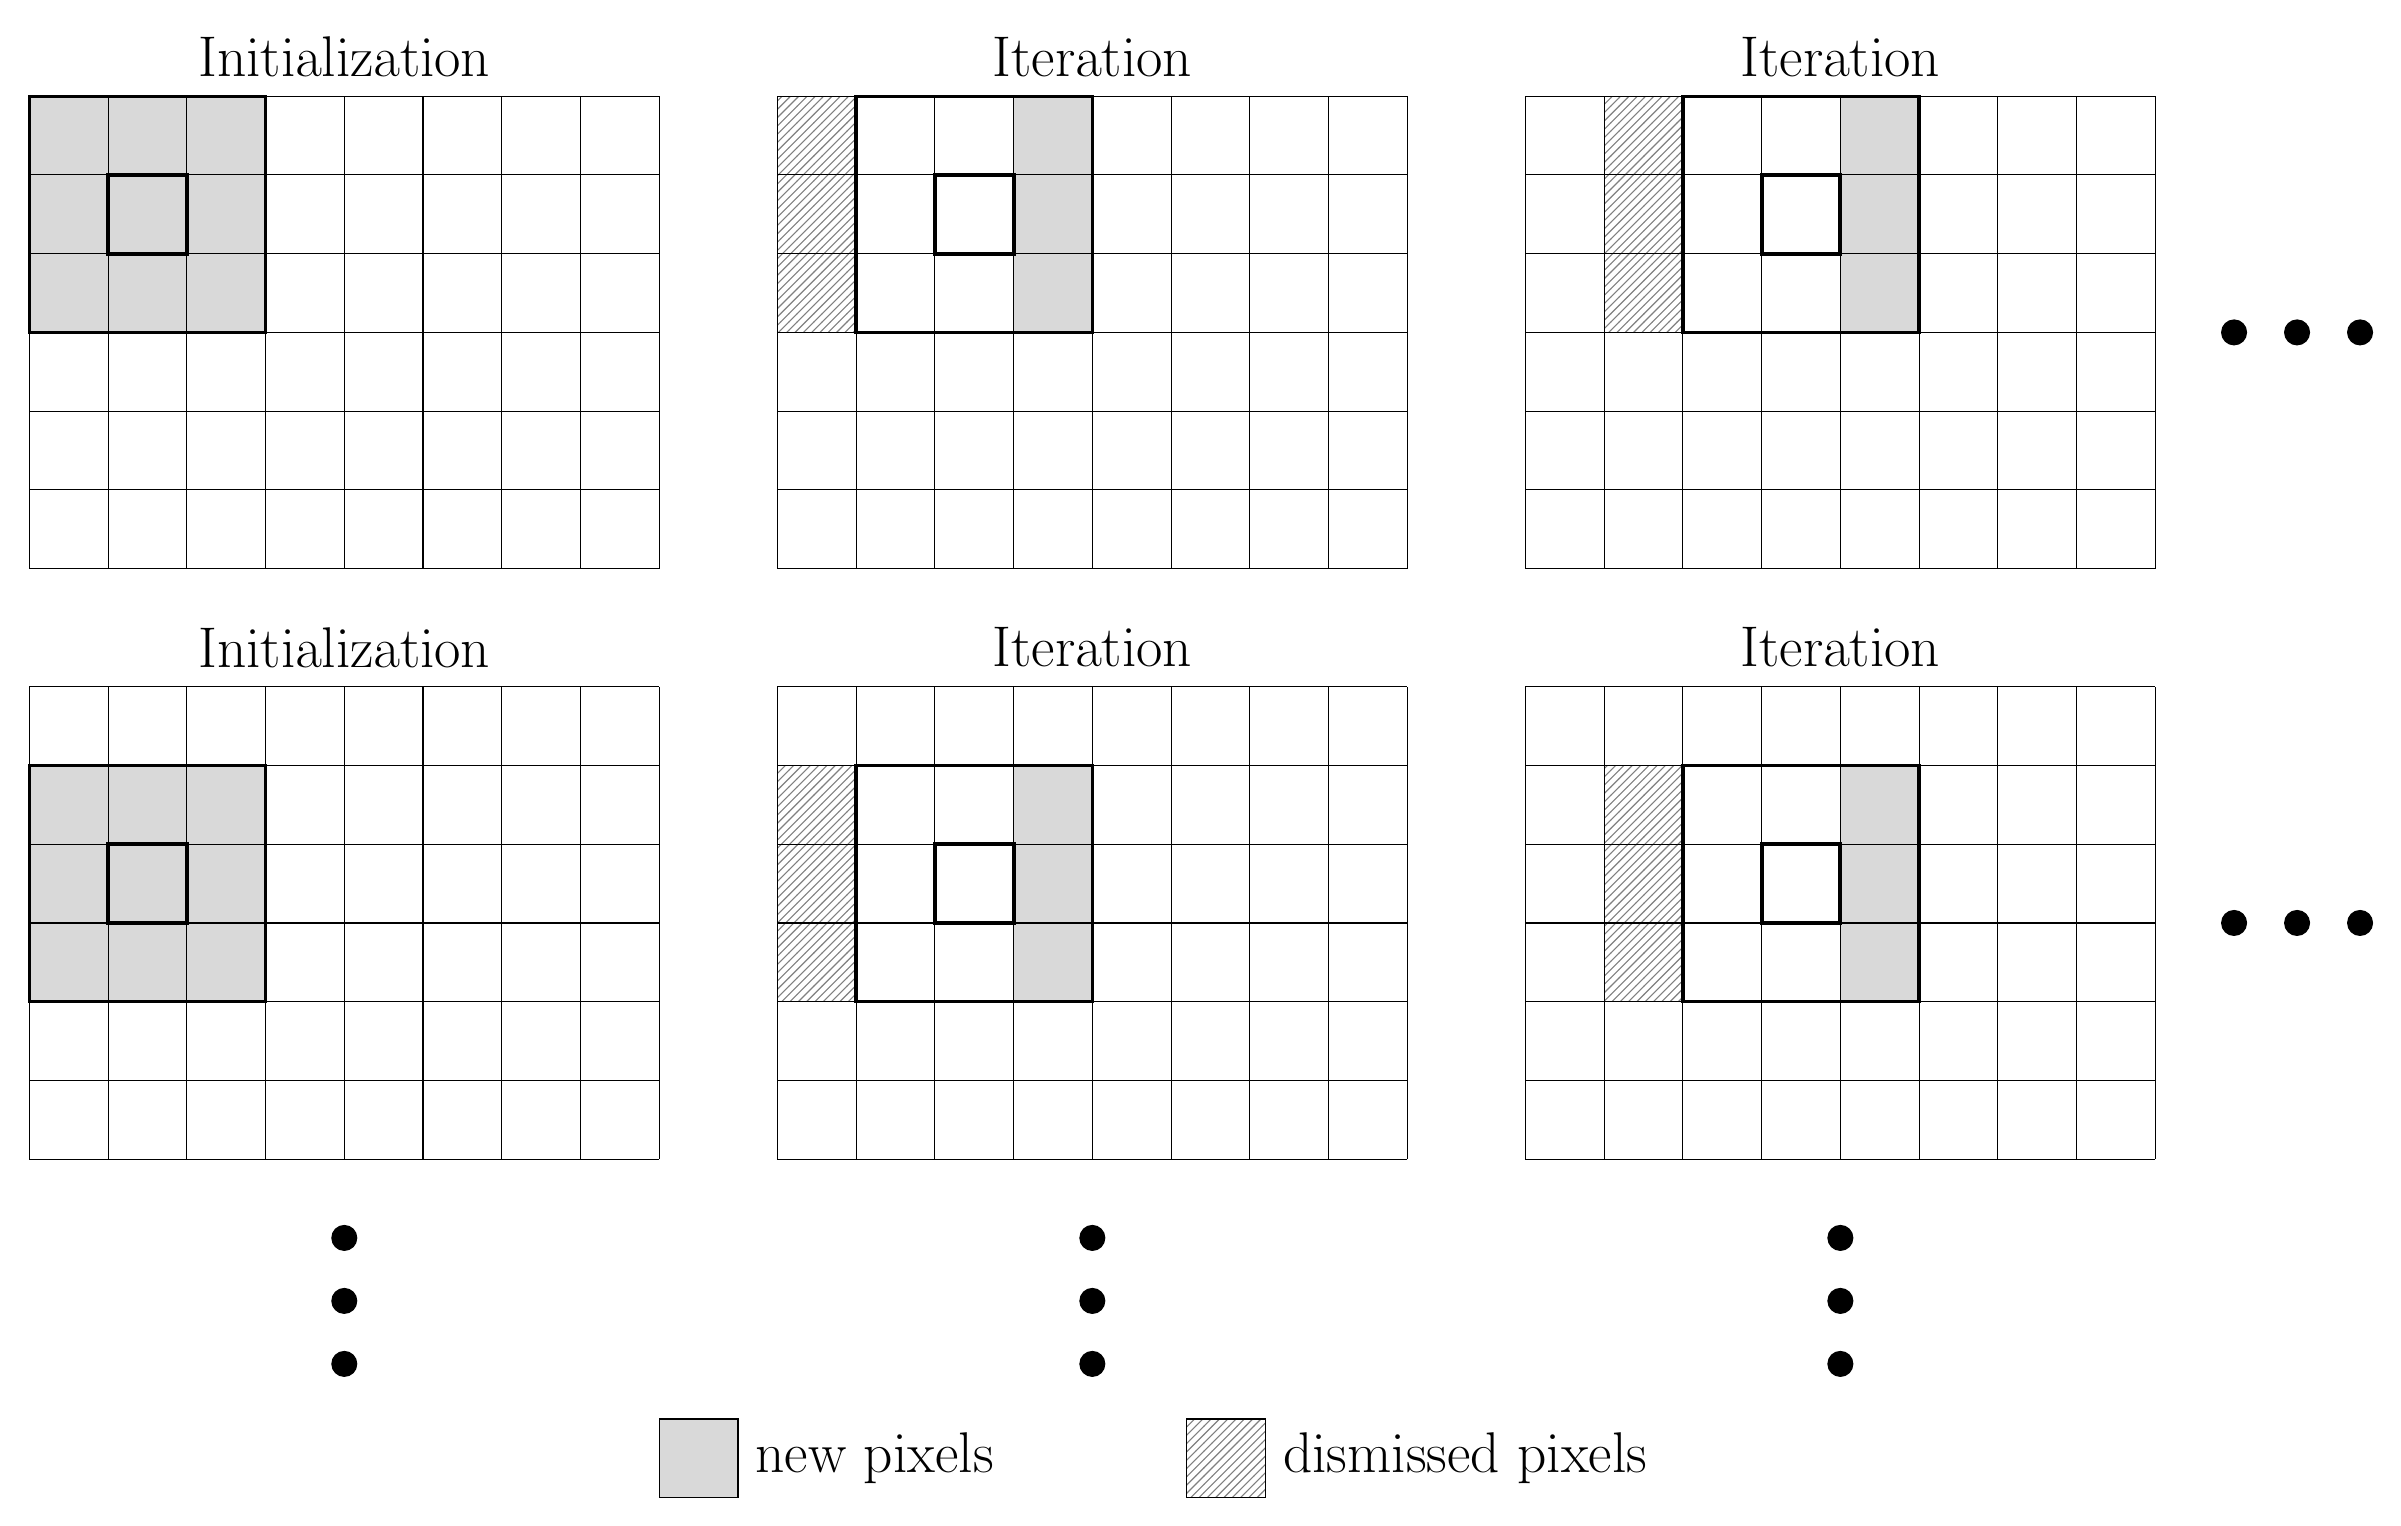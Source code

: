 % \tikzsetnextfilename{system-overview}

\begin{tikzpicture}[
    rounded corners=0mm, 
]
    %%%%%%%%%%%%%%%%%%%%%%%%%%%%%
    %%% Second Row %%%
    %%%%%%%%%%%%%%%%%%%%%%%%%%%%%
    \begin{scope}
        % Grid
        \draw (0, 0) grid (8, 6);

        % Window Size
        \fill[gray!30, draw=black] (0,2) rectangle (1,3);
        \fill[gray!30, draw=black] (1,2) rectangle (2,3);
        \fill[gray!30, draw=black] (2,2) rectangle (3,3);
        \fill[gray!30, draw=black] (0,3) rectangle (1,4);
        \fill[gray!30, draw=black] (1,3) rectangle (2,4);
        \fill[gray!30, draw=black] (2,3) rectangle (3,4);
        \fill[gray!30, draw=black] (0,4) rectangle (1,5);
        \fill[gray!30, draw=black] (1,4) rectangle (2,5);
        \fill[gray!30, draw=black] (2,4) rectangle (3,5);
        \draw[very thick] (0,2) rectangle (3,5);

        % Center Pixel
        \draw[black,line width=0.5mm] (1,3) rectangle (2,4);

        % Text
        \node[anchor=center] at (4, 6.5) {\huge Initialization};
    \end{scope}

    \begin{scope}[xshift=9.5cm]
        % Grid
        \draw (0, 0) grid (8, 6);

        %Coloring
        \draw[pattern=north east lines, pattern color=gray] (0,2) rectangle (1,3);
        \draw[pattern=north east lines, pattern color=gray] (0,3) rectangle (1,4);
        \draw[pattern=north east lines, pattern color=gray] (0,4) rectangle (1,5);
        \fill[gray!30, draw=black] (3,2) rectangle (4,3);
        \fill[gray!30, draw=black] (3,3) rectangle (4,4);
        \fill[gray!30, draw=black] (3,4) rectangle (4,5);

        % Window Size
        \draw[very thick] (1,2) rectangle (4,5);

        % Center Pixel
        \draw[black,line width=0.5mm] (2,3) rectangle (3,4);

        % Text
        \node[anchor=center] at (4, 6.5) {\huge Iteration};
    \end{scope}

    \begin{scope}[xshift=19cm]
        % Grid
        \draw (0, 0) grid (8, 6);

        %Coloring
        \draw[pattern=north east lines, pattern color=gray] (1,2) rectangle (2,3);
        \draw[pattern=north east lines, pattern color=gray] (1,3) rectangle (2,4);
        \draw[pattern=north east lines, pattern color=gray] (1,4) rectangle (2,5);
        \fill[gray!30, draw=black] (4,2) rectangle (5,3);
        \fill[gray!30, draw=black] (4,3) rectangle (5,4);
        \fill[gray!30, draw=black] (4,4) rectangle (5,5);

        % Window Size
        \draw[very thick] (2,2) rectangle (5,5);

        % Center Pixel
        \draw[black,line width=0.5mm] (3,3) rectangle (4,4);

        % Text
        \node[anchor=center] at (4, 6.5) {\huge Iteration};
    \end{scope}


    %%%%%%%%%%%%%%%%%%%%%%%%%%%%%
    %%% First Row %%%
    %%%%%%%%%%%%%%%%%%%%%%%%%%%%%
    \begin{scope}[yshift=7.5cm]
        % Grid
        \draw (0, 0) grid (8, 6);

        % Window Size
        \fill[gray!30, draw=black] (0,3) rectangle (1,4);
        \fill[gray!30, draw=black] (1,3) rectangle (2,4);
        \fill[gray!30, draw=black] (2,3) rectangle (3,4);
        \fill[gray!30, draw=black] (0,4) rectangle (1,5);
        \fill[gray!30, draw=black] (1,4) rectangle (2,5);
        \fill[gray!30, draw=black] (2,4) rectangle (3,5);
        \fill[gray!30, draw=black] (0,5) rectangle (1,6);
        \fill[gray!30, draw=black] (1,5) rectangle (2,6);
        \fill[gray!30, draw=black] (2,5) rectangle (3,6);
        \draw[very thick] (0,3) rectangle (3,6);


        % Center Pixel
        \draw[black,line width=0.5mm] (1,4) rectangle (2,5);

        % Text
        \node[anchor=center] at (4, 6.5) {\huge Initialization};
    \end{scope}

    \begin{scope}[xshift=9.5cm, yshift=7.5cm]
        % Grid
        \draw (0, 0) grid (8, 6);

        %Coloring
        \draw[pattern=north east lines, pattern color=gray] (0,3) rectangle (1,4);
        \draw[pattern=north east lines, pattern color=gray] (0,4) rectangle (1,5);
        \draw[pattern=north east lines, pattern color=gray] (0,5) rectangle (1,6);
        \fill[gray!30, draw=black] (3,3) rectangle (4,4);
        \fill[gray!30, draw=black] (3,4) rectangle (4,5);
        \fill[gray!30, draw=black] (3,5) rectangle (4,6);

        % Window Size
        \draw[very thick] (1,3) rectangle (4,6);

        % Center Pixel
        \draw[black,line width=0.5mm] (2,4) rectangle (3,5);

        % Text
        \node[anchor=center] at (4, 6.5) {\huge Iteration};
    \end{scope}

    \begin{scope}[xshift=19cm, yshift=7.5cm]
        % Grid
        \draw (0, 0) grid (8, 6);

        %Coloring
        \draw[pattern=north east lines, pattern color=gray] (1,3) rectangle (2,4);
        \draw[pattern=north east lines, pattern color=gray] (1,4) rectangle (2,5);
        \draw[pattern=north east lines, pattern color=gray] (1,5) rectangle (2,6);
        \fill[gray!30, draw=black] (4,3) rectangle (5,4);
        \fill[gray!30, draw=black] (4,4) rectangle (5,5);
        \fill[gray!30, draw=black] (4,5) rectangle (5,6);

        % Window Size
        \draw[very thick] (2,3) rectangle (5,6);

        % Center Pixel
        \draw[black,line width=0.5mm] (3,4) rectangle (4,5);

        % Text
        \node[anchor=center] at (4, 6.5) {\huge Iteration};
    \end{scope}


    %%%%%%%%%%%%%%%%%%%%%%%%
    % Legend
    \draw[fill=gray!30] (8,-3.3) rectangle (9,-4.3);
    \node[anchor=west] at (9.1,-3.8)  {\huge new pixels};

    \draw[pattern=north east lines, pattern color=gray] (14.7,-3.3) rectangle (15.7,-4.3);
    \node[anchor=west] at (15.8,-3.8)  {\huge dismissed pixels};


    %%%%%%%%%%%%%%%%%%%%%%%%
    % Circles
    \node[circle, draw=black, fill=black, inner sep=0pt,minimum size=9pt] (p) at (28,10.5) {};
    \node[circle, draw=black, fill=black, inner sep=0pt,minimum size=9pt] (p) at (28.8,10.5) {};
    \node[circle, draw=black, fill=black, inner sep=0pt,minimum size=9pt] (p) at (29.6,10.5) {};

    \node[circle, draw=black, fill=black, inner sep=0pt,minimum size=9pt] (p) at (28,3) {};
    \node[circle, draw=black, fill=black, inner sep=0pt,minimum size=9pt] (p) at (28.8,3) {};
    \node[circle, draw=black, fill=black, inner sep=0pt,minimum size=9pt] (p) at (29.6,3) {};

    \node[circle, draw=black, fill=black, inner sep=0pt,minimum size=9pt] (p) at (4,-1) {};
    \node[circle, draw=black, fill=black, inner sep=0pt,minimum size=9pt] (p) at (4,-1.8) {};
    \node[circle, draw=black, fill=black, inner sep=0pt,minimum size=9pt] (p) at (4,-2.6) {};

    \node[circle, draw=black, fill=black, inner sep=0pt,minimum size=9pt] (p) at (13.5,-1) {};
    \node[circle, draw=black, fill=black, inner sep=0pt,minimum size=9pt] (p) at (13.5,-1.8) {};
    \node[circle, draw=black, fill=black, inner sep=0pt,minimum size=9pt] (p) at (13.5,-2.6) {};

    \node[circle, draw=black, fill=black, inner sep=0pt,minimum size=9pt] (p) at (23,-1) {};
    \node[circle, draw=black, fill=black, inner sep=0pt,minimum size=9pt] (p) at (23,-1.8) {};
    \node[circle, draw=black, fill=black, inner sep=0pt,minimum size=9pt] (p) at (23,-2.6) {};

\end{tikzpicture}